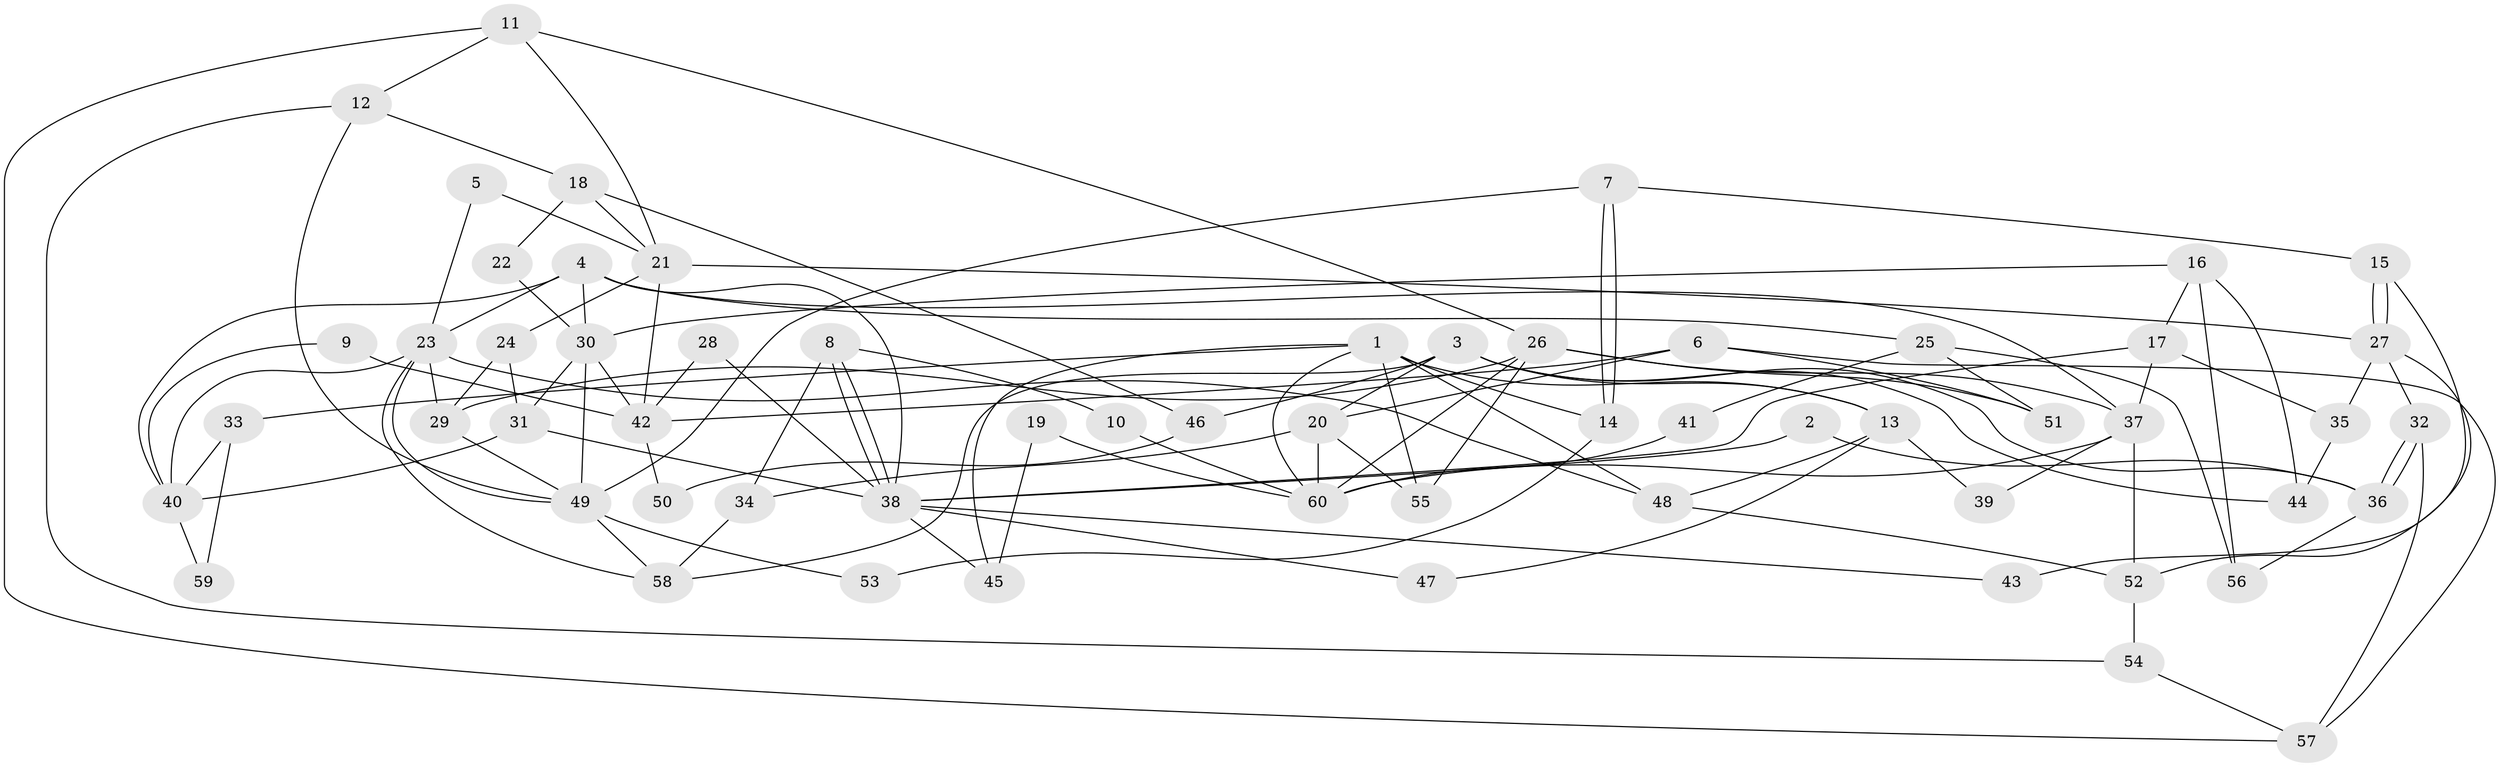 // coarse degree distribution, {2: 0.20833333333333334, 3: 0.16666666666666666, 7: 0.125, 8: 0.125, 4: 0.16666666666666666, 5: 0.125, 6: 0.08333333333333333}
// Generated by graph-tools (version 1.1) at 2025/54/03/04/25 21:54:02]
// undirected, 60 vertices, 120 edges
graph export_dot {
graph [start="1"]
  node [color=gray90,style=filled];
  1;
  2;
  3;
  4;
  5;
  6;
  7;
  8;
  9;
  10;
  11;
  12;
  13;
  14;
  15;
  16;
  17;
  18;
  19;
  20;
  21;
  22;
  23;
  24;
  25;
  26;
  27;
  28;
  29;
  30;
  31;
  32;
  33;
  34;
  35;
  36;
  37;
  38;
  39;
  40;
  41;
  42;
  43;
  44;
  45;
  46;
  47;
  48;
  49;
  50;
  51;
  52;
  53;
  54;
  55;
  56;
  57;
  58;
  59;
  60;
  1 -- 13;
  1 -- 55;
  1 -- 14;
  1 -- 33;
  1 -- 45;
  1 -- 48;
  1 -- 60;
  2 -- 36;
  2 -- 38;
  3 -- 44;
  3 -- 58;
  3 -- 13;
  3 -- 20;
  3 -- 36;
  3 -- 46;
  4 -- 23;
  4 -- 37;
  4 -- 25;
  4 -- 30;
  4 -- 38;
  4 -- 40;
  5 -- 21;
  5 -- 23;
  6 -- 42;
  6 -- 51;
  6 -- 20;
  6 -- 57;
  7 -- 14;
  7 -- 14;
  7 -- 49;
  7 -- 15;
  8 -- 34;
  8 -- 38;
  8 -- 38;
  8 -- 10;
  9 -- 42;
  9 -- 40;
  10 -- 60;
  11 -- 57;
  11 -- 26;
  11 -- 12;
  11 -- 21;
  12 -- 49;
  12 -- 18;
  12 -- 54;
  13 -- 48;
  13 -- 39;
  13 -- 47;
  14 -- 53;
  15 -- 27;
  15 -- 27;
  15 -- 43;
  16 -- 30;
  16 -- 17;
  16 -- 44;
  16 -- 56;
  17 -- 37;
  17 -- 38;
  17 -- 35;
  18 -- 21;
  18 -- 22;
  18 -- 46;
  19 -- 60;
  19 -- 45;
  20 -- 34;
  20 -- 55;
  20 -- 60;
  21 -- 27;
  21 -- 24;
  21 -- 42;
  22 -- 30;
  23 -- 49;
  23 -- 40;
  23 -- 29;
  23 -- 48;
  23 -- 58;
  24 -- 29;
  24 -- 31;
  25 -- 56;
  25 -- 41;
  25 -- 51;
  26 -- 60;
  26 -- 37;
  26 -- 29;
  26 -- 51;
  26 -- 55;
  27 -- 52;
  27 -- 32;
  27 -- 35;
  28 -- 38;
  28 -- 42;
  29 -- 49;
  30 -- 31;
  30 -- 42;
  30 -- 49;
  31 -- 38;
  31 -- 40;
  32 -- 36;
  32 -- 36;
  32 -- 57;
  33 -- 40;
  33 -- 59;
  34 -- 58;
  35 -- 44;
  36 -- 56;
  37 -- 52;
  37 -- 60;
  37 -- 39;
  38 -- 43;
  38 -- 45;
  38 -- 47;
  40 -- 59;
  41 -- 60;
  42 -- 50;
  46 -- 50;
  48 -- 52;
  49 -- 53;
  49 -- 58;
  52 -- 54;
  54 -- 57;
}
